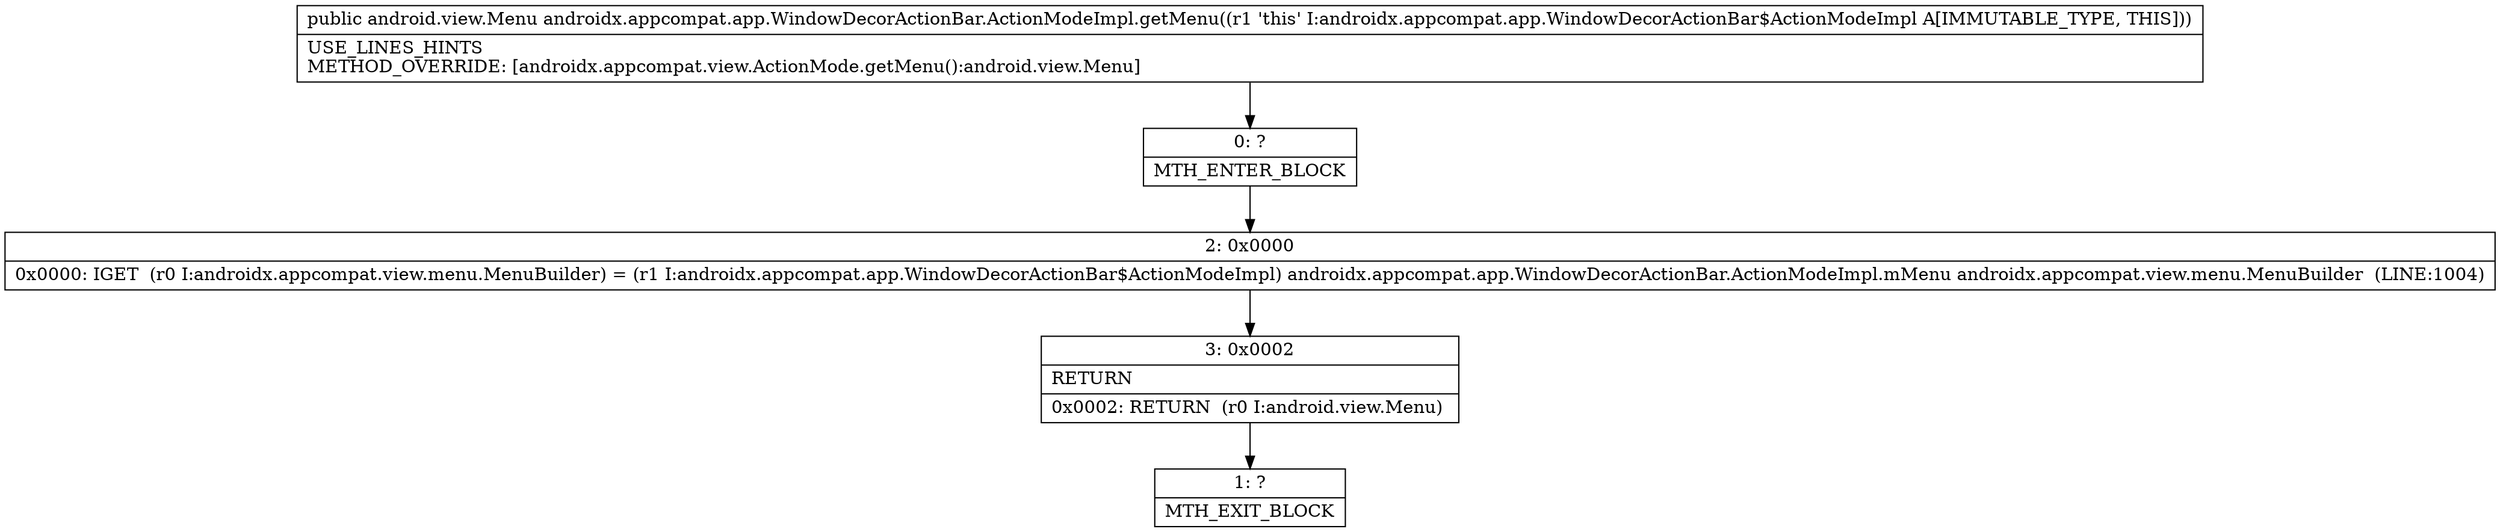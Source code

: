 digraph "CFG forandroidx.appcompat.app.WindowDecorActionBar.ActionModeImpl.getMenu()Landroid\/view\/Menu;" {
Node_0 [shape=record,label="{0\:\ ?|MTH_ENTER_BLOCK\l}"];
Node_2 [shape=record,label="{2\:\ 0x0000|0x0000: IGET  (r0 I:androidx.appcompat.view.menu.MenuBuilder) = (r1 I:androidx.appcompat.app.WindowDecorActionBar$ActionModeImpl) androidx.appcompat.app.WindowDecorActionBar.ActionModeImpl.mMenu androidx.appcompat.view.menu.MenuBuilder  (LINE:1004)\l}"];
Node_3 [shape=record,label="{3\:\ 0x0002|RETURN\l|0x0002: RETURN  (r0 I:android.view.Menu) \l}"];
Node_1 [shape=record,label="{1\:\ ?|MTH_EXIT_BLOCK\l}"];
MethodNode[shape=record,label="{public android.view.Menu androidx.appcompat.app.WindowDecorActionBar.ActionModeImpl.getMenu((r1 'this' I:androidx.appcompat.app.WindowDecorActionBar$ActionModeImpl A[IMMUTABLE_TYPE, THIS]))  | USE_LINES_HINTS\lMETHOD_OVERRIDE: [androidx.appcompat.view.ActionMode.getMenu():android.view.Menu]\l}"];
MethodNode -> Node_0;Node_0 -> Node_2;
Node_2 -> Node_3;
Node_3 -> Node_1;
}

